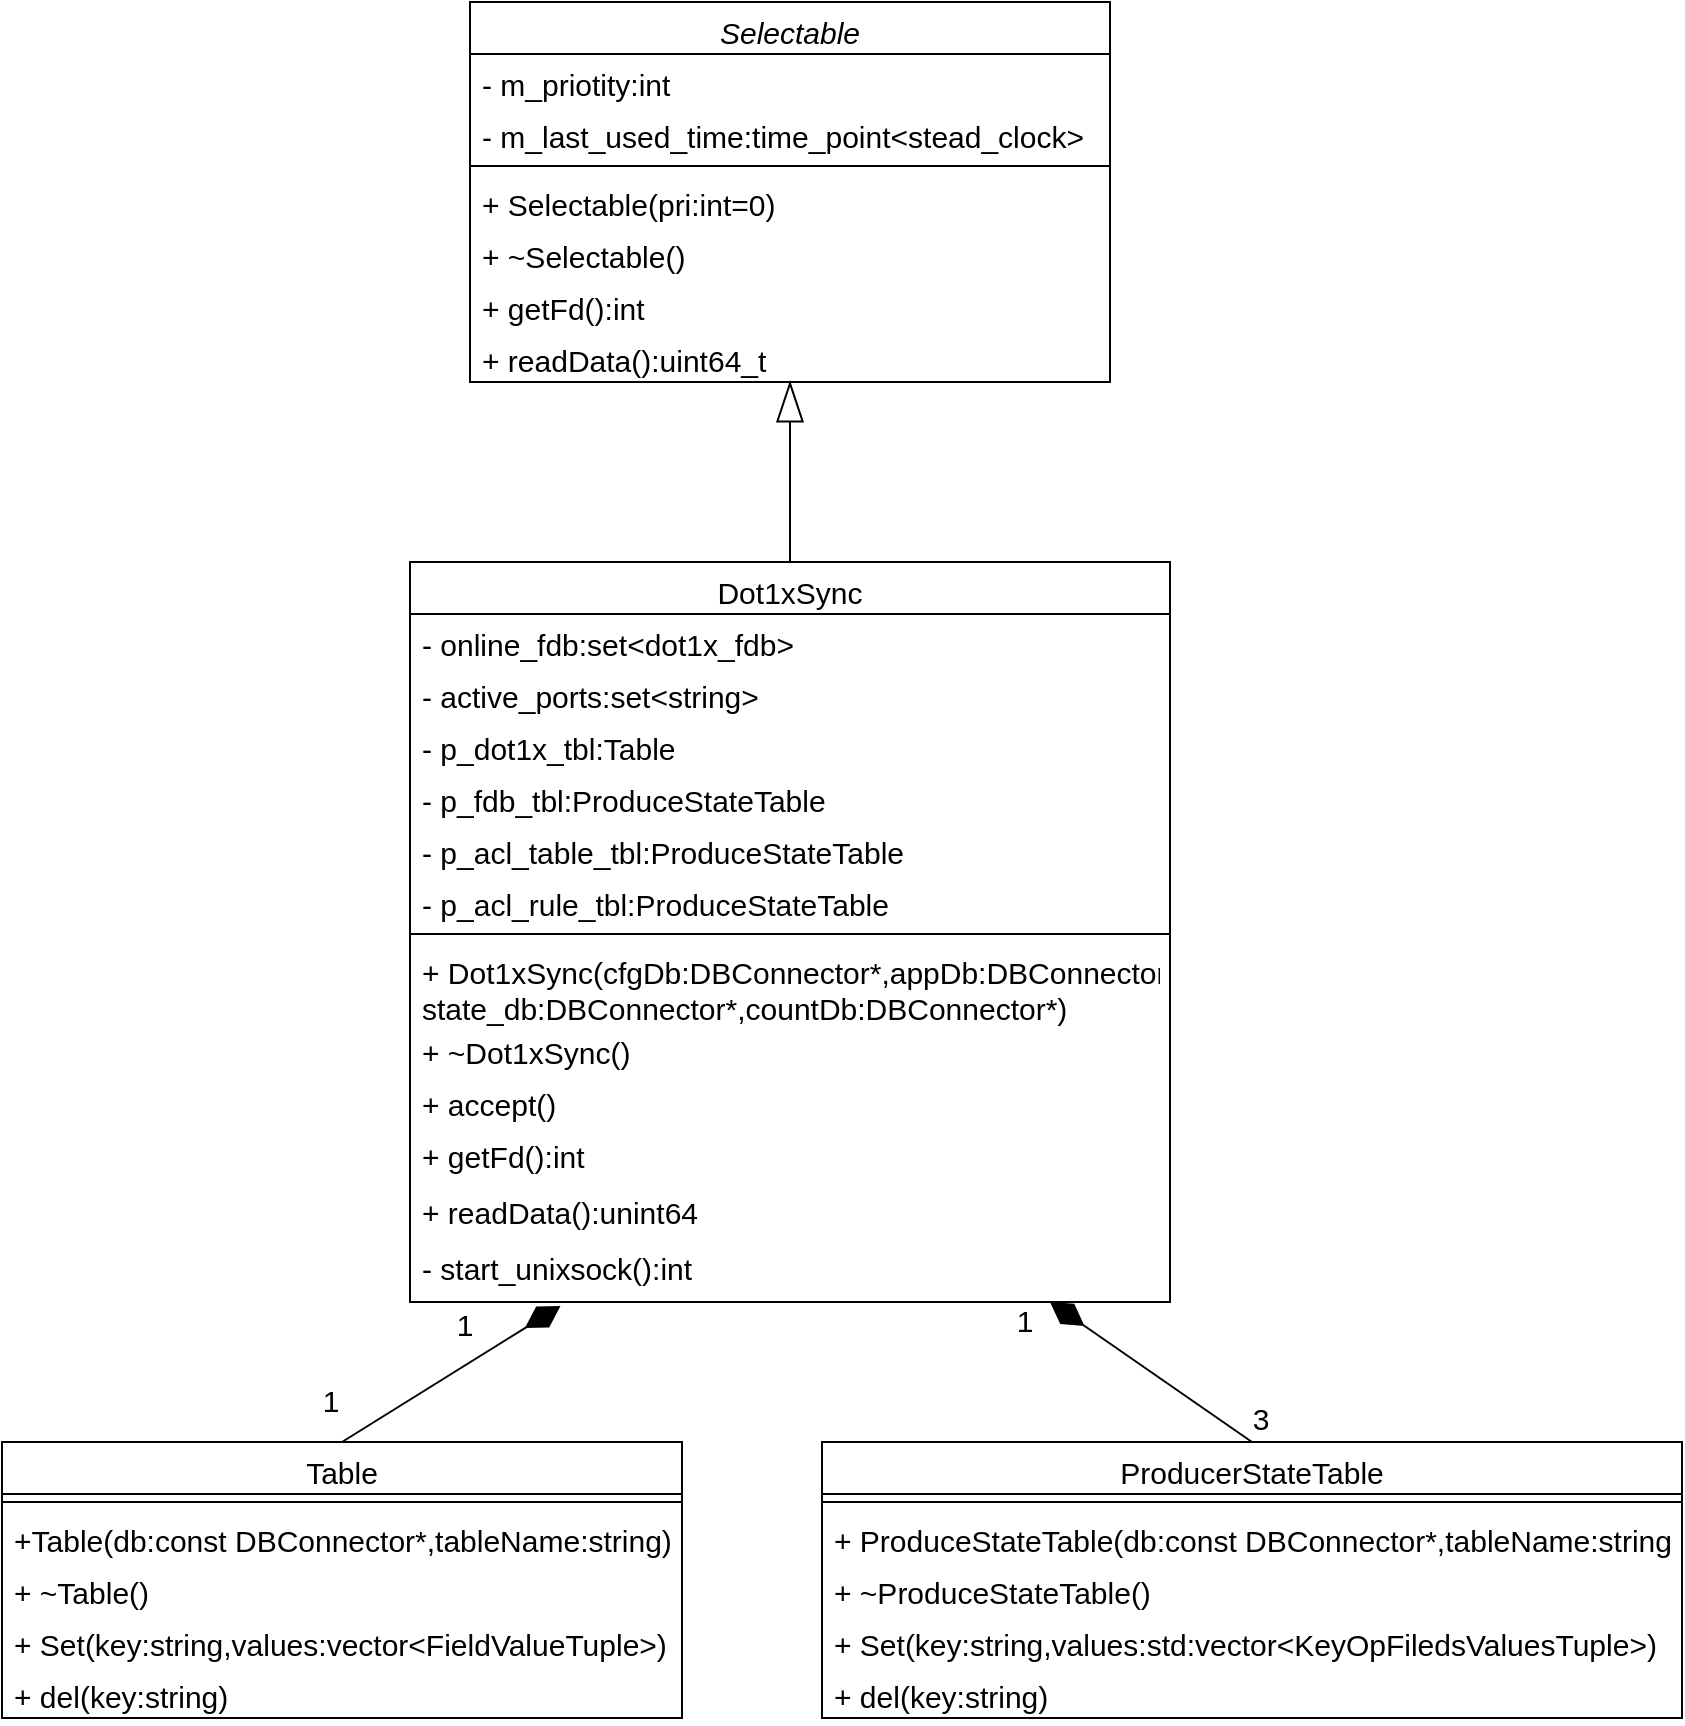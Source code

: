 <mxfile version="21.6.6" type="github">
  <diagram id="C5RBs43oDa-KdzZeNtuy" name="Page-1">
    <mxGraphModel dx="1396" dy="908" grid="1" gridSize="10" guides="1" tooltips="1" connect="1" arrows="1" fold="1" page="1" pageScale="1" pageWidth="827" pageHeight="1169" math="0" shadow="0">
      <root>
        <mxCell id="WIyWlLk6GJQsqaUBKTNV-0" />
        <mxCell id="WIyWlLk6GJQsqaUBKTNV-1" parent="WIyWlLk6GJQsqaUBKTNV-0" />
        <mxCell id="zkfFHV4jXpPFQw0GAbJ--0" value="Selectable" style="swimlane;fontStyle=2;align=center;verticalAlign=top;childLayout=stackLayout;horizontal=1;startSize=26;horizontalStack=0;resizeParent=1;resizeLast=0;collapsible=1;marginBottom=0;rounded=0;shadow=0;strokeWidth=1;fontSize=15;" parent="WIyWlLk6GJQsqaUBKTNV-1" vertex="1">
          <mxGeometry x="254" y="50" width="320" height="190" as="geometry">
            <mxRectangle x="230" y="140" width="160" height="26" as="alternateBounds" />
          </mxGeometry>
        </mxCell>
        <mxCell id="zkfFHV4jXpPFQw0GAbJ--1" value="- m_priotity:int" style="text;align=left;verticalAlign=top;spacingLeft=4;spacingRight=4;overflow=hidden;rotatable=0;points=[[0,0.5],[1,0.5]];portConstraint=eastwest;fontSize=15;" parent="zkfFHV4jXpPFQw0GAbJ--0" vertex="1">
          <mxGeometry y="26" width="320" height="26" as="geometry" />
        </mxCell>
        <mxCell id="zkfFHV4jXpPFQw0GAbJ--2" value="- m_last_used_time:time_point&lt;stead_clock&gt;" style="text;align=left;verticalAlign=top;spacingLeft=4;spacingRight=4;overflow=hidden;rotatable=0;points=[[0,0.5],[1,0.5]];portConstraint=eastwest;rounded=0;shadow=0;html=0;fontSize=15;" parent="zkfFHV4jXpPFQw0GAbJ--0" vertex="1">
          <mxGeometry y="52" width="320" height="26" as="geometry" />
        </mxCell>
        <mxCell id="zkfFHV4jXpPFQw0GAbJ--4" value="" style="line;html=1;strokeWidth=1;align=left;verticalAlign=middle;spacingTop=-1;spacingLeft=3;spacingRight=3;rotatable=0;labelPosition=right;points=[];portConstraint=eastwest;fontSize=15;" parent="zkfFHV4jXpPFQw0GAbJ--0" vertex="1">
          <mxGeometry y="78" width="320" height="8" as="geometry" />
        </mxCell>
        <mxCell id="zkfFHV4jXpPFQw0GAbJ--5" value="+ Selectable(pri:int=0)" style="text;align=left;verticalAlign=top;spacingLeft=4;spacingRight=4;overflow=hidden;rotatable=0;points=[[0,0.5],[1,0.5]];portConstraint=eastwest;fontSize=15;" parent="zkfFHV4jXpPFQw0GAbJ--0" vertex="1">
          <mxGeometry y="86" width="320" height="26" as="geometry" />
        </mxCell>
        <mxCell id="VgiMhv5ePe9ONGwIBW7--4" value="+ ~Selectable()" style="text;align=left;verticalAlign=top;spacingLeft=4;spacingRight=4;overflow=hidden;rotatable=0;points=[[0,0.5],[1,0.5]];portConstraint=eastwest;rounded=0;shadow=0;html=0;fontSize=15;" vertex="1" parent="zkfFHV4jXpPFQw0GAbJ--0">
          <mxGeometry y="112" width="320" height="26" as="geometry" />
        </mxCell>
        <mxCell id="VgiMhv5ePe9ONGwIBW7--5" value="+ getFd():int" style="text;align=left;verticalAlign=top;spacingLeft=4;spacingRight=4;overflow=hidden;rotatable=0;points=[[0,0.5],[1,0.5]];portConstraint=eastwest;rounded=0;shadow=0;html=0;fontSize=15;" vertex="1" parent="zkfFHV4jXpPFQw0GAbJ--0">
          <mxGeometry y="138" width="320" height="26" as="geometry" />
        </mxCell>
        <mxCell id="VgiMhv5ePe9ONGwIBW7--6" value="+ readData():uint64_t" style="text;align=left;verticalAlign=top;spacingLeft=4;spacingRight=4;overflow=hidden;rotatable=0;points=[[0,0.5],[1,0.5]];portConstraint=eastwest;rounded=0;shadow=0;html=0;fontSize=15;" vertex="1" parent="zkfFHV4jXpPFQw0GAbJ--0">
          <mxGeometry y="164" width="320" height="26" as="geometry" />
        </mxCell>
        <mxCell id="zkfFHV4jXpPFQw0GAbJ--6" value="Table" style="swimlane;fontStyle=0;align=center;verticalAlign=top;childLayout=stackLayout;horizontal=1;startSize=26;horizontalStack=0;resizeParent=1;resizeLast=0;collapsible=1;marginBottom=0;rounded=0;shadow=0;strokeWidth=1;fontSize=15;" parent="WIyWlLk6GJQsqaUBKTNV-1" vertex="1">
          <mxGeometry x="20" y="770" width="340" height="138" as="geometry">
            <mxRectangle x="130" y="380" width="160" height="26" as="alternateBounds" />
          </mxGeometry>
        </mxCell>
        <mxCell id="zkfFHV4jXpPFQw0GAbJ--9" value="" style="line;html=1;strokeWidth=1;align=left;verticalAlign=middle;spacingTop=-1;spacingLeft=3;spacingRight=3;rotatable=0;labelPosition=right;points=[];portConstraint=eastwest;fontSize=15;" parent="zkfFHV4jXpPFQw0GAbJ--6" vertex="1">
          <mxGeometry y="26" width="340" height="8" as="geometry" />
        </mxCell>
        <mxCell id="zkfFHV4jXpPFQw0GAbJ--11" value="+Table(db:const DBConnector*,tableName:string)" style="text;align=left;verticalAlign=top;spacingLeft=4;spacingRight=4;overflow=hidden;rotatable=0;points=[[0,0.5],[1,0.5]];portConstraint=eastwest;fontSize=15;" parent="zkfFHV4jXpPFQw0GAbJ--6" vertex="1">
          <mxGeometry y="34" width="340" height="26" as="geometry" />
        </mxCell>
        <mxCell id="VgiMhv5ePe9ONGwIBW7--7" value="+ ~Table()" style="text;align=left;verticalAlign=top;spacingLeft=4;spacingRight=4;overflow=hidden;rotatable=0;points=[[0,0.5],[1,0.5]];portConstraint=eastwest;fontSize=15;" vertex="1" parent="zkfFHV4jXpPFQw0GAbJ--6">
          <mxGeometry y="60" width="340" height="26" as="geometry" />
        </mxCell>
        <mxCell id="VgiMhv5ePe9ONGwIBW7--8" value="+ Set(key:string,values:vector&lt;FieldValueTuple&gt;)" style="text;align=left;verticalAlign=top;spacingLeft=4;spacingRight=4;overflow=hidden;rotatable=0;points=[[0,0.5],[1,0.5]];portConstraint=eastwest;fontSize=15;" vertex="1" parent="zkfFHV4jXpPFQw0GAbJ--6">
          <mxGeometry y="86" width="340" height="26" as="geometry" />
        </mxCell>
        <mxCell id="VgiMhv5ePe9ONGwIBW7--9" value="+ del(key:string)" style="text;align=left;verticalAlign=top;spacingLeft=4;spacingRight=4;overflow=hidden;rotatable=0;points=[[0,0.5],[1,0.5]];portConstraint=eastwest;fontSize=15;" vertex="1" parent="zkfFHV4jXpPFQw0GAbJ--6">
          <mxGeometry y="112" width="340" height="26" as="geometry" />
        </mxCell>
        <mxCell id="zkfFHV4jXpPFQw0GAbJ--17" value="Dot1xSync" style="swimlane;fontStyle=0;align=center;verticalAlign=top;childLayout=stackLayout;horizontal=1;startSize=26;horizontalStack=0;resizeParent=1;resizeLast=0;collapsible=1;marginBottom=0;rounded=0;shadow=0;strokeWidth=1;fontSize=15;" parent="WIyWlLk6GJQsqaUBKTNV-1" vertex="1">
          <mxGeometry x="224" y="330" width="380" height="370" as="geometry">
            <mxRectangle x="550" y="140" width="160" height="26" as="alternateBounds" />
          </mxGeometry>
        </mxCell>
        <mxCell id="zkfFHV4jXpPFQw0GAbJ--18" value="- online_fdb:set&lt;dot1x_fdb&gt;" style="text;align=left;verticalAlign=top;spacingLeft=4;spacingRight=4;overflow=hidden;rotatable=0;points=[[0,0.5],[1,0.5]];portConstraint=eastwest;fontSize=15;" parent="zkfFHV4jXpPFQw0GAbJ--17" vertex="1">
          <mxGeometry y="26" width="380" height="26" as="geometry" />
        </mxCell>
        <mxCell id="zkfFHV4jXpPFQw0GAbJ--19" value="- active_ports:set&lt;string&gt;" style="text;align=left;verticalAlign=top;spacingLeft=4;spacingRight=4;overflow=hidden;rotatable=0;points=[[0,0.5],[1,0.5]];portConstraint=eastwest;rounded=0;shadow=0;html=0;fontSize=15;" parent="zkfFHV4jXpPFQw0GAbJ--17" vertex="1">
          <mxGeometry y="52" width="380" height="26" as="geometry" />
        </mxCell>
        <mxCell id="zkfFHV4jXpPFQw0GAbJ--20" value="- p_dot1x_tbl:Table" style="text;align=left;verticalAlign=top;spacingLeft=4;spacingRight=4;overflow=hidden;rotatable=0;points=[[0,0.5],[1,0.5]];portConstraint=eastwest;rounded=0;shadow=0;html=0;fontSize=15;" parent="zkfFHV4jXpPFQw0GAbJ--17" vertex="1">
          <mxGeometry y="78" width="380" height="26" as="geometry" />
        </mxCell>
        <mxCell id="zkfFHV4jXpPFQw0GAbJ--21" value="- p_fdb_tbl:ProduceStateTable" style="text;align=left;verticalAlign=top;spacingLeft=4;spacingRight=4;overflow=hidden;rotatable=0;points=[[0,0.5],[1,0.5]];portConstraint=eastwest;rounded=0;shadow=0;html=0;fontSize=15;" parent="zkfFHV4jXpPFQw0GAbJ--17" vertex="1">
          <mxGeometry y="104" width="380" height="26" as="geometry" />
        </mxCell>
        <mxCell id="zkfFHV4jXpPFQw0GAbJ--22" value="- p_acl_table_tbl:ProduceStateTable" style="text;align=left;verticalAlign=top;spacingLeft=4;spacingRight=4;overflow=hidden;rotatable=0;points=[[0,0.5],[1,0.5]];portConstraint=eastwest;rounded=0;shadow=0;html=0;fontSize=15;" parent="zkfFHV4jXpPFQw0GAbJ--17" vertex="1">
          <mxGeometry y="130" width="380" height="26" as="geometry" />
        </mxCell>
        <mxCell id="zkfFHV4jXpPFQw0GAbJ--25" value="- p_acl_rule_tbl:ProduceStateTable" style="text;align=left;verticalAlign=top;spacingLeft=4;spacingRight=4;overflow=hidden;rotatable=0;points=[[0,0.5],[1,0.5]];portConstraint=eastwest;fontSize=15;" parent="zkfFHV4jXpPFQw0GAbJ--17" vertex="1">
          <mxGeometry y="156" width="380" height="26" as="geometry" />
        </mxCell>
        <mxCell id="zkfFHV4jXpPFQw0GAbJ--23" value="" style="line;html=1;strokeWidth=1;align=left;verticalAlign=middle;spacingTop=-1;spacingLeft=3;spacingRight=3;rotatable=0;labelPosition=right;points=[];portConstraint=eastwest;fontSize=15;" parent="zkfFHV4jXpPFQw0GAbJ--17" vertex="1">
          <mxGeometry y="182" width="380" height="8" as="geometry" />
        </mxCell>
        <mxCell id="VgiMhv5ePe9ONGwIBW7--18" value="+ Dot1xSync(cfgDb:DBConnector*,appDb:DBConnector*,&#xa;state_db:DBConnector*,countDb:DBConnector*)" style="text;align=left;verticalAlign=top;spacingLeft=4;spacingRight=4;overflow=hidden;rotatable=0;points=[[0,0.5],[1,0.5]];portConstraint=eastwest;fontSize=15;" vertex="1" parent="zkfFHV4jXpPFQw0GAbJ--17">
          <mxGeometry y="190" width="380" height="40" as="geometry" />
        </mxCell>
        <mxCell id="VgiMhv5ePe9ONGwIBW7--20" value="+ ~Dot1xSync()" style="text;align=left;verticalAlign=top;spacingLeft=4;spacingRight=4;overflow=hidden;rotatable=0;points=[[0,0.5],[1,0.5]];portConstraint=eastwest;rounded=0;shadow=0;html=0;fontSize=15;" vertex="1" parent="zkfFHV4jXpPFQw0GAbJ--17">
          <mxGeometry y="230" width="380" height="26" as="geometry" />
        </mxCell>
        <mxCell id="VgiMhv5ePe9ONGwIBW7--22" value="+ accept()" style="text;align=left;verticalAlign=top;spacingLeft=4;spacingRight=4;overflow=hidden;rotatable=0;points=[[0,0.5],[1,0.5]];portConstraint=eastwest;rounded=0;shadow=0;html=0;fontSize=15;" vertex="1" parent="zkfFHV4jXpPFQw0GAbJ--17">
          <mxGeometry y="256" width="380" height="26" as="geometry" />
        </mxCell>
        <mxCell id="VgiMhv5ePe9ONGwIBW7--23" value="+ getFd():int" style="text;align=left;verticalAlign=top;spacingLeft=4;spacingRight=4;overflow=hidden;rotatable=0;points=[[0,0.5],[1,0.5]];portConstraint=eastwest;rounded=0;shadow=0;html=0;fontSize=15;" vertex="1" parent="zkfFHV4jXpPFQw0GAbJ--17">
          <mxGeometry y="282" width="380" height="28" as="geometry" />
        </mxCell>
        <mxCell id="VgiMhv5ePe9ONGwIBW7--24" value="+ readData():unint64" style="text;align=left;verticalAlign=top;spacingLeft=4;spacingRight=4;overflow=hidden;rotatable=0;points=[[0,0.5],[1,0.5]];portConstraint=eastwest;rounded=0;shadow=0;html=0;fontSize=15;" vertex="1" parent="zkfFHV4jXpPFQw0GAbJ--17">
          <mxGeometry y="310" width="380" height="28" as="geometry" />
        </mxCell>
        <mxCell id="VgiMhv5ePe9ONGwIBW7--25" value="- start_unixsock():int" style="text;align=left;verticalAlign=top;spacingLeft=4;spacingRight=4;overflow=hidden;rotatable=0;points=[[0,0.5],[1,0.5]];portConstraint=eastwest;rounded=0;shadow=0;html=0;fontSize=15;" vertex="1" parent="zkfFHV4jXpPFQw0GAbJ--17">
          <mxGeometry y="338" width="380" height="32" as="geometry" />
        </mxCell>
        <mxCell id="VgiMhv5ePe9ONGwIBW7--10" value="ProducerStateTable" style="swimlane;fontStyle=0;align=center;verticalAlign=top;childLayout=stackLayout;horizontal=1;startSize=26;horizontalStack=0;resizeParent=1;resizeLast=0;collapsible=1;marginBottom=0;rounded=0;shadow=0;strokeWidth=1;fontSize=15;" vertex="1" parent="WIyWlLk6GJQsqaUBKTNV-1">
          <mxGeometry x="430" y="770" width="430" height="138" as="geometry">
            <mxRectangle x="130" y="380" width="160" height="26" as="alternateBounds" />
          </mxGeometry>
        </mxCell>
        <mxCell id="VgiMhv5ePe9ONGwIBW7--11" value="" style="line;html=1;strokeWidth=1;align=left;verticalAlign=middle;spacingTop=-1;spacingLeft=3;spacingRight=3;rotatable=0;labelPosition=right;points=[];portConstraint=eastwest;fontSize=15;" vertex="1" parent="VgiMhv5ePe9ONGwIBW7--10">
          <mxGeometry y="26" width="430" height="8" as="geometry" />
        </mxCell>
        <mxCell id="VgiMhv5ePe9ONGwIBW7--12" value="+ ProduceStateTable(db:const DBConnector*,tableName:string)" style="text;align=left;verticalAlign=top;spacingLeft=4;spacingRight=4;overflow=hidden;rotatable=0;points=[[0,0.5],[1,0.5]];portConstraint=eastwest;fontSize=15;" vertex="1" parent="VgiMhv5ePe9ONGwIBW7--10">
          <mxGeometry y="34" width="430" height="26" as="geometry" />
        </mxCell>
        <mxCell id="VgiMhv5ePe9ONGwIBW7--13" value="+ ~ProduceStateTable()" style="text;align=left;verticalAlign=top;spacingLeft=4;spacingRight=4;overflow=hidden;rotatable=0;points=[[0,0.5],[1,0.5]];portConstraint=eastwest;fontSize=15;" vertex="1" parent="VgiMhv5ePe9ONGwIBW7--10">
          <mxGeometry y="60" width="430" height="26" as="geometry" />
        </mxCell>
        <mxCell id="VgiMhv5ePe9ONGwIBW7--14" value="+ Set(key:string,values:std:vector&lt;KeyOpFiledsValuesTuple&gt;)" style="text;align=left;verticalAlign=top;spacingLeft=4;spacingRight=4;overflow=hidden;rotatable=0;points=[[0,0.5],[1,0.5]];portConstraint=eastwest;fontSize=15;" vertex="1" parent="VgiMhv5ePe9ONGwIBW7--10">
          <mxGeometry y="86" width="430" height="26" as="geometry" />
        </mxCell>
        <mxCell id="VgiMhv5ePe9ONGwIBW7--15" value="+ del(key:string)" style="text;align=left;verticalAlign=top;spacingLeft=4;spacingRight=4;overflow=hidden;rotatable=0;points=[[0,0.5],[1,0.5]];portConstraint=eastwest;fontSize=15;" vertex="1" parent="VgiMhv5ePe9ONGwIBW7--10">
          <mxGeometry y="112" width="430" height="26" as="geometry" />
        </mxCell>
        <mxCell id="VgiMhv5ePe9ONGwIBW7--28" value="" style="endArrow=blockThin;html=1;rounded=0;exitX=0.5;exitY=0;exitDx=0;exitDy=0;entryX=0.5;entryY=0.984;entryDx=0;entryDy=0;entryPerimeter=0;endFill=0;endSize=18;" edge="1" parent="WIyWlLk6GJQsqaUBKTNV-1" source="zkfFHV4jXpPFQw0GAbJ--17" target="VgiMhv5ePe9ONGwIBW7--6">
          <mxGeometry width="50" height="50" relative="1" as="geometry">
            <mxPoint x="470" y="170" as="sourcePoint" />
            <mxPoint x="520" y="120" as="targetPoint" />
          </mxGeometry>
        </mxCell>
        <mxCell id="VgiMhv5ePe9ONGwIBW7--30" value="" style="endArrow=diamondThin;html=1;rounded=0;exitX=0.5;exitY=0;exitDx=0;exitDy=0;endFill=1;entryX=0.198;entryY=1.061;entryDx=0;entryDy=0;entryPerimeter=0;fontSize=15;endSize=18;" edge="1" parent="WIyWlLk6GJQsqaUBKTNV-1" source="zkfFHV4jXpPFQw0GAbJ--6" target="VgiMhv5ePe9ONGwIBW7--25">
          <mxGeometry width="50" height="50" relative="1" as="geometry">
            <mxPoint x="630" y="650" as="sourcePoint" />
            <mxPoint x="400" y="700" as="targetPoint" />
          </mxGeometry>
        </mxCell>
        <mxCell id="VgiMhv5ePe9ONGwIBW7--32" value="1" style="edgeLabel;html=1;align=center;verticalAlign=middle;resizable=0;points=[];fontSize=15;" vertex="1" connectable="0" parent="VgiMhv5ePe9ONGwIBW7--30">
          <mxGeometry x="0.151" y="4" relative="1" as="geometry">
            <mxPoint y="-17" as="offset" />
          </mxGeometry>
        </mxCell>
        <mxCell id="VgiMhv5ePe9ONGwIBW7--31" value="" style="endArrow=diamondThin;html=1;rounded=0;exitX=0.5;exitY=0;exitDx=0;exitDy=0;endFill=1;fontSize=15;endSize=18;" edge="1" parent="WIyWlLk6GJQsqaUBKTNV-1" source="VgiMhv5ePe9ONGwIBW7--10">
          <mxGeometry width="50" height="50" relative="1" as="geometry">
            <mxPoint x="910" y="450" as="sourcePoint" />
            <mxPoint x="544" y="700" as="targetPoint" />
          </mxGeometry>
        </mxCell>
        <mxCell id="VgiMhv5ePe9ONGwIBW7--33" value="1" style="edgeLabel;html=1;align=center;verticalAlign=middle;resizable=0;points=[];fontSize=15;" vertex="1" connectable="0" parent="WIyWlLk6GJQsqaUBKTNV-1">
          <mxGeometry x="120" y="730" as="geometry">
            <mxPoint x="64" y="19" as="offset" />
          </mxGeometry>
        </mxCell>
        <mxCell id="VgiMhv5ePe9ONGwIBW7--34" value="1" style="edgeLabel;html=1;align=center;verticalAlign=middle;resizable=0;points=[];fontSize=15;" vertex="1" connectable="0" parent="WIyWlLk6GJQsqaUBKTNV-1">
          <mxGeometry x="460" y="730" as="geometry">
            <mxPoint x="71" y="-21" as="offset" />
          </mxGeometry>
        </mxCell>
        <mxCell id="VgiMhv5ePe9ONGwIBW7--35" value="3" style="edgeLabel;html=1;align=center;verticalAlign=middle;resizable=0;points=[];fontSize=15;" vertex="1" connectable="0" parent="WIyWlLk6GJQsqaUBKTNV-1">
          <mxGeometry x="690" y="650" as="geometry">
            <mxPoint x="-41" y="108" as="offset" />
          </mxGeometry>
        </mxCell>
      </root>
    </mxGraphModel>
  </diagram>
</mxfile>
